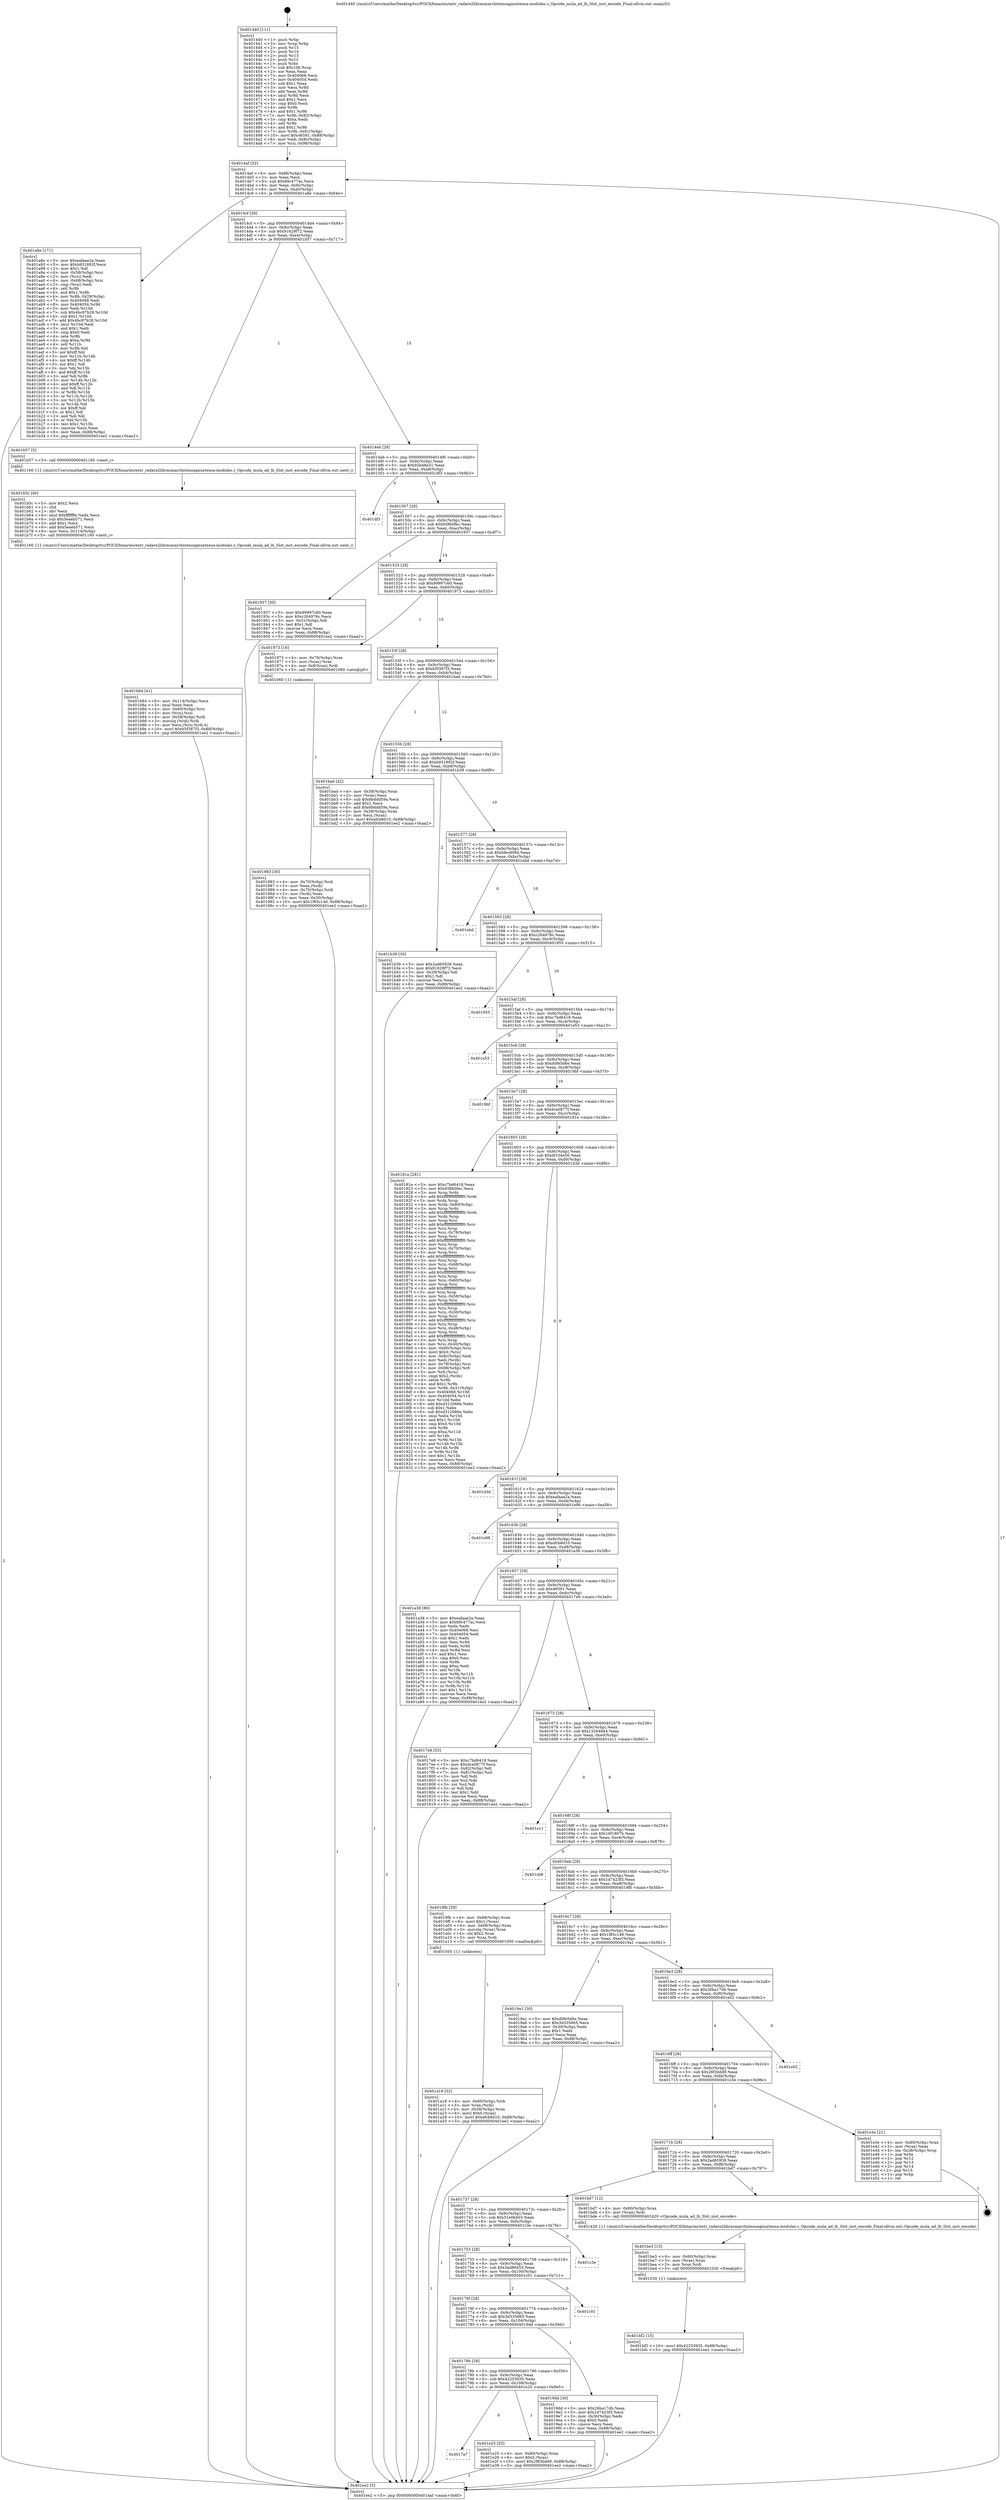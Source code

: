 digraph "0x401440" {
  label = "0x401440 (/mnt/c/Users/mathe/Desktop/tcc/POCII/binaries/extr_radare2librasmarchxtensagnuxtensa-modules.c_Opcode_mula_ad_lh_Slot_inst_encode_Final-ollvm.out::main(0))"
  labelloc = "t"
  node[shape=record]

  Entry [label="",width=0.3,height=0.3,shape=circle,fillcolor=black,style=filled]
  "0x4014af" [label="{
     0x4014af [32]\l
     | [instrs]\l
     &nbsp;&nbsp;0x4014af \<+6\>: mov -0x88(%rbp),%eax\l
     &nbsp;&nbsp;0x4014b5 \<+2\>: mov %eax,%ecx\l
     &nbsp;&nbsp;0x4014b7 \<+6\>: sub $0x89c477ac,%ecx\l
     &nbsp;&nbsp;0x4014bd \<+6\>: mov %eax,-0x9c(%rbp)\l
     &nbsp;&nbsp;0x4014c3 \<+6\>: mov %ecx,-0xa0(%rbp)\l
     &nbsp;&nbsp;0x4014c9 \<+6\>: je 0000000000401a8e \<main+0x64e\>\l
  }"]
  "0x401a8e" [label="{
     0x401a8e [171]\l
     | [instrs]\l
     &nbsp;&nbsp;0x401a8e \<+5\>: mov $0xeafaae2a,%eax\l
     &nbsp;&nbsp;0x401a93 \<+5\>: mov $0xb931892f,%ecx\l
     &nbsp;&nbsp;0x401a98 \<+2\>: mov $0x1,%dl\l
     &nbsp;&nbsp;0x401a9a \<+4\>: mov -0x58(%rbp),%rsi\l
     &nbsp;&nbsp;0x401a9e \<+2\>: mov (%rsi),%edi\l
     &nbsp;&nbsp;0x401aa0 \<+4\>: mov -0x68(%rbp),%rsi\l
     &nbsp;&nbsp;0x401aa4 \<+2\>: cmp (%rsi),%edi\l
     &nbsp;&nbsp;0x401aa6 \<+4\>: setl %r8b\l
     &nbsp;&nbsp;0x401aaa \<+4\>: and $0x1,%r8b\l
     &nbsp;&nbsp;0x401aae \<+4\>: mov %r8b,-0x29(%rbp)\l
     &nbsp;&nbsp;0x401ab2 \<+7\>: mov 0x404068,%edi\l
     &nbsp;&nbsp;0x401ab9 \<+8\>: mov 0x404054,%r9d\l
     &nbsp;&nbsp;0x401ac1 \<+3\>: mov %edi,%r10d\l
     &nbsp;&nbsp;0x401ac4 \<+7\>: sub $0x4bc97b28,%r10d\l
     &nbsp;&nbsp;0x401acb \<+4\>: sub $0x1,%r10d\l
     &nbsp;&nbsp;0x401acf \<+7\>: add $0x4bc97b28,%r10d\l
     &nbsp;&nbsp;0x401ad6 \<+4\>: imul %r10d,%edi\l
     &nbsp;&nbsp;0x401ada \<+3\>: and $0x1,%edi\l
     &nbsp;&nbsp;0x401add \<+3\>: cmp $0x0,%edi\l
     &nbsp;&nbsp;0x401ae0 \<+4\>: sete %r8b\l
     &nbsp;&nbsp;0x401ae4 \<+4\>: cmp $0xa,%r9d\l
     &nbsp;&nbsp;0x401ae8 \<+4\>: setl %r11b\l
     &nbsp;&nbsp;0x401aec \<+3\>: mov %r8b,%bl\l
     &nbsp;&nbsp;0x401aef \<+3\>: xor $0xff,%bl\l
     &nbsp;&nbsp;0x401af2 \<+3\>: mov %r11b,%r14b\l
     &nbsp;&nbsp;0x401af5 \<+4\>: xor $0xff,%r14b\l
     &nbsp;&nbsp;0x401af9 \<+3\>: xor $0x1,%dl\l
     &nbsp;&nbsp;0x401afc \<+3\>: mov %bl,%r15b\l
     &nbsp;&nbsp;0x401aff \<+4\>: and $0xff,%r15b\l
     &nbsp;&nbsp;0x401b03 \<+3\>: and %dl,%r8b\l
     &nbsp;&nbsp;0x401b06 \<+3\>: mov %r14b,%r12b\l
     &nbsp;&nbsp;0x401b09 \<+4\>: and $0xff,%r12b\l
     &nbsp;&nbsp;0x401b0d \<+3\>: and %dl,%r11b\l
     &nbsp;&nbsp;0x401b10 \<+3\>: or %r8b,%r15b\l
     &nbsp;&nbsp;0x401b13 \<+3\>: or %r11b,%r12b\l
     &nbsp;&nbsp;0x401b16 \<+3\>: xor %r12b,%r15b\l
     &nbsp;&nbsp;0x401b19 \<+3\>: or %r14b,%bl\l
     &nbsp;&nbsp;0x401b1c \<+3\>: xor $0xff,%bl\l
     &nbsp;&nbsp;0x401b1f \<+3\>: or $0x1,%dl\l
     &nbsp;&nbsp;0x401b22 \<+2\>: and %dl,%bl\l
     &nbsp;&nbsp;0x401b24 \<+3\>: or %bl,%r15b\l
     &nbsp;&nbsp;0x401b27 \<+4\>: test $0x1,%r15b\l
     &nbsp;&nbsp;0x401b2b \<+3\>: cmovne %ecx,%eax\l
     &nbsp;&nbsp;0x401b2e \<+6\>: mov %eax,-0x88(%rbp)\l
     &nbsp;&nbsp;0x401b34 \<+5\>: jmp 0000000000401ee2 \<main+0xaa2\>\l
  }"]
  "0x4014cf" [label="{
     0x4014cf [28]\l
     | [instrs]\l
     &nbsp;&nbsp;0x4014cf \<+5\>: jmp 00000000004014d4 \<main+0x94\>\l
     &nbsp;&nbsp;0x4014d4 \<+6\>: mov -0x9c(%rbp),%eax\l
     &nbsp;&nbsp;0x4014da \<+5\>: sub $0x91629f72,%eax\l
     &nbsp;&nbsp;0x4014df \<+6\>: mov %eax,-0xa4(%rbp)\l
     &nbsp;&nbsp;0x4014e5 \<+6\>: je 0000000000401b57 \<main+0x717\>\l
  }"]
  Exit [label="",width=0.3,height=0.3,shape=circle,fillcolor=black,style=filled,peripheries=2]
  "0x401b57" [label="{
     0x401b57 [5]\l
     | [instrs]\l
     &nbsp;&nbsp;0x401b57 \<+5\>: call 0000000000401160 \<next_i\>\l
     | [calls]\l
     &nbsp;&nbsp;0x401160 \{1\} (/mnt/c/Users/mathe/Desktop/tcc/POCII/binaries/extr_radare2librasmarchxtensagnuxtensa-modules.c_Opcode_mula_ad_lh_Slot_inst_encode_Final-ollvm.out::next_i)\l
  }"]
  "0x4014eb" [label="{
     0x4014eb [28]\l
     | [instrs]\l
     &nbsp;&nbsp;0x4014eb \<+5\>: jmp 00000000004014f0 \<main+0xb0\>\l
     &nbsp;&nbsp;0x4014f0 \<+6\>: mov -0x9c(%rbp),%eax\l
     &nbsp;&nbsp;0x4014f6 \<+5\>: sub $0x92b48e31,%eax\l
     &nbsp;&nbsp;0x4014fb \<+6\>: mov %eax,-0xa8(%rbp)\l
     &nbsp;&nbsp;0x401501 \<+6\>: je 0000000000401df3 \<main+0x9b3\>\l
  }"]
  "0x4017a7" [label="{
     0x4017a7\l
  }", style=dashed]
  "0x401df3" [label="{
     0x401df3\l
  }", style=dashed]
  "0x401507" [label="{
     0x401507 [28]\l
     | [instrs]\l
     &nbsp;&nbsp;0x401507 \<+5\>: jmp 000000000040150c \<main+0xcc\>\l
     &nbsp;&nbsp;0x40150c \<+6\>: mov -0x9c(%rbp),%eax\l
     &nbsp;&nbsp;0x401512 \<+5\>: sub $0x938b0fec,%eax\l
     &nbsp;&nbsp;0x401517 \<+6\>: mov %eax,-0xac(%rbp)\l
     &nbsp;&nbsp;0x40151d \<+6\>: je 0000000000401937 \<main+0x4f7\>\l
  }"]
  "0x401e25" [label="{
     0x401e25 [25]\l
     | [instrs]\l
     &nbsp;&nbsp;0x401e25 \<+4\>: mov -0x80(%rbp),%rax\l
     &nbsp;&nbsp;0x401e29 \<+6\>: movl $0x0,(%rax)\l
     &nbsp;&nbsp;0x401e2f \<+10\>: movl $0x28f3bdd9,-0x88(%rbp)\l
     &nbsp;&nbsp;0x401e39 \<+5\>: jmp 0000000000401ee2 \<main+0xaa2\>\l
  }"]
  "0x401937" [label="{
     0x401937 [30]\l
     | [instrs]\l
     &nbsp;&nbsp;0x401937 \<+5\>: mov $0x99997c60,%eax\l
     &nbsp;&nbsp;0x40193c \<+5\>: mov $0xc264976c,%ecx\l
     &nbsp;&nbsp;0x401941 \<+3\>: mov -0x31(%rbp),%dl\l
     &nbsp;&nbsp;0x401944 \<+3\>: test $0x1,%dl\l
     &nbsp;&nbsp;0x401947 \<+3\>: cmovne %ecx,%eax\l
     &nbsp;&nbsp;0x40194a \<+6\>: mov %eax,-0x88(%rbp)\l
     &nbsp;&nbsp;0x401950 \<+5\>: jmp 0000000000401ee2 \<main+0xaa2\>\l
  }"]
  "0x401523" [label="{
     0x401523 [28]\l
     | [instrs]\l
     &nbsp;&nbsp;0x401523 \<+5\>: jmp 0000000000401528 \<main+0xe8\>\l
     &nbsp;&nbsp;0x401528 \<+6\>: mov -0x9c(%rbp),%eax\l
     &nbsp;&nbsp;0x40152e \<+5\>: sub $0x99997c60,%eax\l
     &nbsp;&nbsp;0x401533 \<+6\>: mov %eax,-0xb0(%rbp)\l
     &nbsp;&nbsp;0x401539 \<+6\>: je 0000000000401973 \<main+0x533\>\l
  }"]
  "0x401bf2" [label="{
     0x401bf2 [15]\l
     | [instrs]\l
     &nbsp;&nbsp;0x401bf2 \<+10\>: movl $0x42253935,-0x88(%rbp)\l
     &nbsp;&nbsp;0x401bfc \<+5\>: jmp 0000000000401ee2 \<main+0xaa2\>\l
  }"]
  "0x401973" [label="{
     0x401973 [16]\l
     | [instrs]\l
     &nbsp;&nbsp;0x401973 \<+4\>: mov -0x78(%rbp),%rax\l
     &nbsp;&nbsp;0x401977 \<+3\>: mov (%rax),%rax\l
     &nbsp;&nbsp;0x40197a \<+4\>: mov 0x8(%rax),%rdi\l
     &nbsp;&nbsp;0x40197e \<+5\>: call 0000000000401060 \<atoi@plt\>\l
     | [calls]\l
     &nbsp;&nbsp;0x401060 \{1\} (unknown)\l
  }"]
  "0x40153f" [label="{
     0x40153f [28]\l
     | [instrs]\l
     &nbsp;&nbsp;0x40153f \<+5\>: jmp 0000000000401544 \<main+0x104\>\l
     &nbsp;&nbsp;0x401544 \<+6\>: mov -0x9c(%rbp),%eax\l
     &nbsp;&nbsp;0x40154a \<+5\>: sub $0xb5f387f3,%eax\l
     &nbsp;&nbsp;0x40154f \<+6\>: mov %eax,-0xb4(%rbp)\l
     &nbsp;&nbsp;0x401555 \<+6\>: je 0000000000401bad \<main+0x76d\>\l
  }"]
  "0x401be3" [label="{
     0x401be3 [15]\l
     | [instrs]\l
     &nbsp;&nbsp;0x401be3 \<+4\>: mov -0x60(%rbp),%rax\l
     &nbsp;&nbsp;0x401be7 \<+3\>: mov (%rax),%rax\l
     &nbsp;&nbsp;0x401bea \<+3\>: mov %rax,%rdi\l
     &nbsp;&nbsp;0x401bed \<+5\>: call 0000000000401030 \<free@plt\>\l
     | [calls]\l
     &nbsp;&nbsp;0x401030 \{1\} (unknown)\l
  }"]
  "0x401bad" [label="{
     0x401bad [42]\l
     | [instrs]\l
     &nbsp;&nbsp;0x401bad \<+4\>: mov -0x58(%rbp),%rax\l
     &nbsp;&nbsp;0x401bb1 \<+2\>: mov (%rax),%ecx\l
     &nbsp;&nbsp;0x401bb3 \<+6\>: sub $0x6bddd59a,%ecx\l
     &nbsp;&nbsp;0x401bb9 \<+3\>: add $0x1,%ecx\l
     &nbsp;&nbsp;0x401bbc \<+6\>: add $0x6bddd59a,%ecx\l
     &nbsp;&nbsp;0x401bc2 \<+4\>: mov -0x58(%rbp),%rax\l
     &nbsp;&nbsp;0x401bc6 \<+2\>: mov %ecx,(%rax)\l
     &nbsp;&nbsp;0x401bc8 \<+10\>: movl $0xefcb8d10,-0x88(%rbp)\l
     &nbsp;&nbsp;0x401bd2 \<+5\>: jmp 0000000000401ee2 \<main+0xaa2\>\l
  }"]
  "0x40155b" [label="{
     0x40155b [28]\l
     | [instrs]\l
     &nbsp;&nbsp;0x40155b \<+5\>: jmp 0000000000401560 \<main+0x120\>\l
     &nbsp;&nbsp;0x401560 \<+6\>: mov -0x9c(%rbp),%eax\l
     &nbsp;&nbsp;0x401566 \<+5\>: sub $0xb931892f,%eax\l
     &nbsp;&nbsp;0x40156b \<+6\>: mov %eax,-0xb8(%rbp)\l
     &nbsp;&nbsp;0x401571 \<+6\>: je 0000000000401b39 \<main+0x6f9\>\l
  }"]
  "0x401b84" [label="{
     0x401b84 [41]\l
     | [instrs]\l
     &nbsp;&nbsp;0x401b84 \<+6\>: mov -0x114(%rbp),%ecx\l
     &nbsp;&nbsp;0x401b8a \<+3\>: imul %eax,%ecx\l
     &nbsp;&nbsp;0x401b8d \<+4\>: mov -0x60(%rbp),%rsi\l
     &nbsp;&nbsp;0x401b91 \<+3\>: mov (%rsi),%rsi\l
     &nbsp;&nbsp;0x401b94 \<+4\>: mov -0x58(%rbp),%rdi\l
     &nbsp;&nbsp;0x401b98 \<+3\>: movslq (%rdi),%rdi\l
     &nbsp;&nbsp;0x401b9b \<+3\>: mov %ecx,(%rsi,%rdi,4)\l
     &nbsp;&nbsp;0x401b9e \<+10\>: movl $0xb5f387f3,-0x88(%rbp)\l
     &nbsp;&nbsp;0x401ba8 \<+5\>: jmp 0000000000401ee2 \<main+0xaa2\>\l
  }"]
  "0x401b39" [label="{
     0x401b39 [30]\l
     | [instrs]\l
     &nbsp;&nbsp;0x401b39 \<+5\>: mov $0x2ad65939,%eax\l
     &nbsp;&nbsp;0x401b3e \<+5\>: mov $0x91629f72,%ecx\l
     &nbsp;&nbsp;0x401b43 \<+3\>: mov -0x29(%rbp),%dl\l
     &nbsp;&nbsp;0x401b46 \<+3\>: test $0x1,%dl\l
     &nbsp;&nbsp;0x401b49 \<+3\>: cmovne %ecx,%eax\l
     &nbsp;&nbsp;0x401b4c \<+6\>: mov %eax,-0x88(%rbp)\l
     &nbsp;&nbsp;0x401b52 \<+5\>: jmp 0000000000401ee2 \<main+0xaa2\>\l
  }"]
  "0x401577" [label="{
     0x401577 [28]\l
     | [instrs]\l
     &nbsp;&nbsp;0x401577 \<+5\>: jmp 000000000040157c \<main+0x13c\>\l
     &nbsp;&nbsp;0x40157c \<+6\>: mov -0x9c(%rbp),%eax\l
     &nbsp;&nbsp;0x401582 \<+5\>: sub $0xbfecd094,%eax\l
     &nbsp;&nbsp;0x401587 \<+6\>: mov %eax,-0xbc(%rbp)\l
     &nbsp;&nbsp;0x40158d \<+6\>: je 0000000000401ebd \<main+0xa7d\>\l
  }"]
  "0x401b5c" [label="{
     0x401b5c [40]\l
     | [instrs]\l
     &nbsp;&nbsp;0x401b5c \<+5\>: mov $0x2,%ecx\l
     &nbsp;&nbsp;0x401b61 \<+1\>: cltd\l
     &nbsp;&nbsp;0x401b62 \<+2\>: idiv %ecx\l
     &nbsp;&nbsp;0x401b64 \<+6\>: imul $0xfffffffe,%edx,%ecx\l
     &nbsp;&nbsp;0x401b6a \<+6\>: sub $0x5eaeb571,%ecx\l
     &nbsp;&nbsp;0x401b70 \<+3\>: add $0x1,%ecx\l
     &nbsp;&nbsp;0x401b73 \<+6\>: add $0x5eaeb571,%ecx\l
     &nbsp;&nbsp;0x401b79 \<+6\>: mov %ecx,-0x114(%rbp)\l
     &nbsp;&nbsp;0x401b7f \<+5\>: call 0000000000401160 \<next_i\>\l
     | [calls]\l
     &nbsp;&nbsp;0x401160 \{1\} (/mnt/c/Users/mathe/Desktop/tcc/POCII/binaries/extr_radare2librasmarchxtensagnuxtensa-modules.c_Opcode_mula_ad_lh_Slot_inst_encode_Final-ollvm.out::next_i)\l
  }"]
  "0x401ebd" [label="{
     0x401ebd\l
  }", style=dashed]
  "0x401593" [label="{
     0x401593 [28]\l
     | [instrs]\l
     &nbsp;&nbsp;0x401593 \<+5\>: jmp 0000000000401598 \<main+0x158\>\l
     &nbsp;&nbsp;0x401598 \<+6\>: mov -0x9c(%rbp),%eax\l
     &nbsp;&nbsp;0x40159e \<+5\>: sub $0xc264976c,%eax\l
     &nbsp;&nbsp;0x4015a3 \<+6\>: mov %eax,-0xc0(%rbp)\l
     &nbsp;&nbsp;0x4015a9 \<+6\>: je 0000000000401955 \<main+0x515\>\l
  }"]
  "0x401a18" [label="{
     0x401a18 [32]\l
     | [instrs]\l
     &nbsp;&nbsp;0x401a18 \<+4\>: mov -0x60(%rbp),%rdi\l
     &nbsp;&nbsp;0x401a1c \<+3\>: mov %rax,(%rdi)\l
     &nbsp;&nbsp;0x401a1f \<+4\>: mov -0x58(%rbp),%rax\l
     &nbsp;&nbsp;0x401a23 \<+6\>: movl $0x0,(%rax)\l
     &nbsp;&nbsp;0x401a29 \<+10\>: movl $0xefcb8d10,-0x88(%rbp)\l
     &nbsp;&nbsp;0x401a33 \<+5\>: jmp 0000000000401ee2 \<main+0xaa2\>\l
  }"]
  "0x401955" [label="{
     0x401955\l
  }", style=dashed]
  "0x4015af" [label="{
     0x4015af [28]\l
     | [instrs]\l
     &nbsp;&nbsp;0x4015af \<+5\>: jmp 00000000004015b4 \<main+0x174\>\l
     &nbsp;&nbsp;0x4015b4 \<+6\>: mov -0x9c(%rbp),%eax\l
     &nbsp;&nbsp;0x4015ba \<+5\>: sub $0xc7bd6418,%eax\l
     &nbsp;&nbsp;0x4015bf \<+6\>: mov %eax,-0xc4(%rbp)\l
     &nbsp;&nbsp;0x4015c5 \<+6\>: je 0000000000401e53 \<main+0xa13\>\l
  }"]
  "0x40178b" [label="{
     0x40178b [28]\l
     | [instrs]\l
     &nbsp;&nbsp;0x40178b \<+5\>: jmp 0000000000401790 \<main+0x350\>\l
     &nbsp;&nbsp;0x401790 \<+6\>: mov -0x9c(%rbp),%eax\l
     &nbsp;&nbsp;0x401796 \<+5\>: sub $0x42253935,%eax\l
     &nbsp;&nbsp;0x40179b \<+6\>: mov %eax,-0x108(%rbp)\l
     &nbsp;&nbsp;0x4017a1 \<+6\>: je 0000000000401e25 \<main+0x9e5\>\l
  }"]
  "0x401e53" [label="{
     0x401e53\l
  }", style=dashed]
  "0x4015cb" [label="{
     0x4015cb [28]\l
     | [instrs]\l
     &nbsp;&nbsp;0x4015cb \<+5\>: jmp 00000000004015d0 \<main+0x190\>\l
     &nbsp;&nbsp;0x4015d0 \<+6\>: mov -0x9c(%rbp),%eax\l
     &nbsp;&nbsp;0x4015d6 \<+5\>: sub $0xd0fe5d6e,%eax\l
     &nbsp;&nbsp;0x4015db \<+6\>: mov %eax,-0xc8(%rbp)\l
     &nbsp;&nbsp;0x4015e1 \<+6\>: je 00000000004019bf \<main+0x57f\>\l
  }"]
  "0x4019dd" [label="{
     0x4019dd [30]\l
     | [instrs]\l
     &nbsp;&nbsp;0x4019dd \<+5\>: mov $0x26ba17db,%eax\l
     &nbsp;&nbsp;0x4019e2 \<+5\>: mov $0x1d7423f3,%ecx\l
     &nbsp;&nbsp;0x4019e7 \<+3\>: mov -0x30(%rbp),%edx\l
     &nbsp;&nbsp;0x4019ea \<+3\>: cmp $0x0,%edx\l
     &nbsp;&nbsp;0x4019ed \<+3\>: cmove %ecx,%eax\l
     &nbsp;&nbsp;0x4019f0 \<+6\>: mov %eax,-0x88(%rbp)\l
     &nbsp;&nbsp;0x4019f6 \<+5\>: jmp 0000000000401ee2 \<main+0xaa2\>\l
  }"]
  "0x4019bf" [label="{
     0x4019bf\l
  }", style=dashed]
  "0x4015e7" [label="{
     0x4015e7 [28]\l
     | [instrs]\l
     &nbsp;&nbsp;0x4015e7 \<+5\>: jmp 00000000004015ec \<main+0x1ac\>\l
     &nbsp;&nbsp;0x4015ec \<+6\>: mov -0x9c(%rbp),%eax\l
     &nbsp;&nbsp;0x4015f2 \<+5\>: sub $0xdca0877f,%eax\l
     &nbsp;&nbsp;0x4015f7 \<+6\>: mov %eax,-0xcc(%rbp)\l
     &nbsp;&nbsp;0x4015fd \<+6\>: je 000000000040181e \<main+0x3de\>\l
  }"]
  "0x40176f" [label="{
     0x40176f [28]\l
     | [instrs]\l
     &nbsp;&nbsp;0x40176f \<+5\>: jmp 0000000000401774 \<main+0x334\>\l
     &nbsp;&nbsp;0x401774 \<+6\>: mov -0x9c(%rbp),%eax\l
     &nbsp;&nbsp;0x40177a \<+5\>: sub $0x3d335665,%eax\l
     &nbsp;&nbsp;0x40177f \<+6\>: mov %eax,-0x104(%rbp)\l
     &nbsp;&nbsp;0x401785 \<+6\>: je 00000000004019dd \<main+0x59d\>\l
  }"]
  "0x40181e" [label="{
     0x40181e [281]\l
     | [instrs]\l
     &nbsp;&nbsp;0x40181e \<+5\>: mov $0xc7bd6418,%eax\l
     &nbsp;&nbsp;0x401823 \<+5\>: mov $0x938b0fec,%ecx\l
     &nbsp;&nbsp;0x401828 \<+3\>: mov %rsp,%rdx\l
     &nbsp;&nbsp;0x40182b \<+4\>: add $0xfffffffffffffff0,%rdx\l
     &nbsp;&nbsp;0x40182f \<+3\>: mov %rdx,%rsp\l
     &nbsp;&nbsp;0x401832 \<+4\>: mov %rdx,-0x80(%rbp)\l
     &nbsp;&nbsp;0x401836 \<+3\>: mov %rsp,%rdx\l
     &nbsp;&nbsp;0x401839 \<+4\>: add $0xfffffffffffffff0,%rdx\l
     &nbsp;&nbsp;0x40183d \<+3\>: mov %rdx,%rsp\l
     &nbsp;&nbsp;0x401840 \<+3\>: mov %rsp,%rsi\l
     &nbsp;&nbsp;0x401843 \<+4\>: add $0xfffffffffffffff0,%rsi\l
     &nbsp;&nbsp;0x401847 \<+3\>: mov %rsi,%rsp\l
     &nbsp;&nbsp;0x40184a \<+4\>: mov %rsi,-0x78(%rbp)\l
     &nbsp;&nbsp;0x40184e \<+3\>: mov %rsp,%rsi\l
     &nbsp;&nbsp;0x401851 \<+4\>: add $0xfffffffffffffff0,%rsi\l
     &nbsp;&nbsp;0x401855 \<+3\>: mov %rsi,%rsp\l
     &nbsp;&nbsp;0x401858 \<+4\>: mov %rsi,-0x70(%rbp)\l
     &nbsp;&nbsp;0x40185c \<+3\>: mov %rsp,%rsi\l
     &nbsp;&nbsp;0x40185f \<+4\>: add $0xfffffffffffffff0,%rsi\l
     &nbsp;&nbsp;0x401863 \<+3\>: mov %rsi,%rsp\l
     &nbsp;&nbsp;0x401866 \<+4\>: mov %rsi,-0x68(%rbp)\l
     &nbsp;&nbsp;0x40186a \<+3\>: mov %rsp,%rsi\l
     &nbsp;&nbsp;0x40186d \<+4\>: add $0xfffffffffffffff0,%rsi\l
     &nbsp;&nbsp;0x401871 \<+3\>: mov %rsi,%rsp\l
     &nbsp;&nbsp;0x401874 \<+4\>: mov %rsi,-0x60(%rbp)\l
     &nbsp;&nbsp;0x401878 \<+3\>: mov %rsp,%rsi\l
     &nbsp;&nbsp;0x40187b \<+4\>: add $0xfffffffffffffff0,%rsi\l
     &nbsp;&nbsp;0x40187f \<+3\>: mov %rsi,%rsp\l
     &nbsp;&nbsp;0x401882 \<+4\>: mov %rsi,-0x58(%rbp)\l
     &nbsp;&nbsp;0x401886 \<+3\>: mov %rsp,%rsi\l
     &nbsp;&nbsp;0x401889 \<+4\>: add $0xfffffffffffffff0,%rsi\l
     &nbsp;&nbsp;0x40188d \<+3\>: mov %rsi,%rsp\l
     &nbsp;&nbsp;0x401890 \<+4\>: mov %rsi,-0x50(%rbp)\l
     &nbsp;&nbsp;0x401894 \<+3\>: mov %rsp,%rsi\l
     &nbsp;&nbsp;0x401897 \<+4\>: add $0xfffffffffffffff0,%rsi\l
     &nbsp;&nbsp;0x40189b \<+3\>: mov %rsi,%rsp\l
     &nbsp;&nbsp;0x40189e \<+4\>: mov %rsi,-0x48(%rbp)\l
     &nbsp;&nbsp;0x4018a2 \<+3\>: mov %rsp,%rsi\l
     &nbsp;&nbsp;0x4018a5 \<+4\>: add $0xfffffffffffffff0,%rsi\l
     &nbsp;&nbsp;0x4018a9 \<+3\>: mov %rsi,%rsp\l
     &nbsp;&nbsp;0x4018ac \<+4\>: mov %rsi,-0x40(%rbp)\l
     &nbsp;&nbsp;0x4018b0 \<+4\>: mov -0x80(%rbp),%rsi\l
     &nbsp;&nbsp;0x4018b4 \<+6\>: movl $0x0,(%rsi)\l
     &nbsp;&nbsp;0x4018ba \<+6\>: mov -0x8c(%rbp),%edi\l
     &nbsp;&nbsp;0x4018c0 \<+2\>: mov %edi,(%rdx)\l
     &nbsp;&nbsp;0x4018c2 \<+4\>: mov -0x78(%rbp),%rsi\l
     &nbsp;&nbsp;0x4018c6 \<+7\>: mov -0x98(%rbp),%r8\l
     &nbsp;&nbsp;0x4018cd \<+3\>: mov %r8,(%rsi)\l
     &nbsp;&nbsp;0x4018d0 \<+3\>: cmpl $0x2,(%rdx)\l
     &nbsp;&nbsp;0x4018d3 \<+4\>: setne %r9b\l
     &nbsp;&nbsp;0x4018d7 \<+4\>: and $0x1,%r9b\l
     &nbsp;&nbsp;0x4018db \<+4\>: mov %r9b,-0x31(%rbp)\l
     &nbsp;&nbsp;0x4018df \<+8\>: mov 0x404068,%r10d\l
     &nbsp;&nbsp;0x4018e7 \<+8\>: mov 0x404054,%r11d\l
     &nbsp;&nbsp;0x4018ef \<+3\>: mov %r10d,%ebx\l
     &nbsp;&nbsp;0x4018f2 \<+6\>: add $0xd312066e,%ebx\l
     &nbsp;&nbsp;0x4018f8 \<+3\>: sub $0x1,%ebx\l
     &nbsp;&nbsp;0x4018fb \<+6\>: sub $0xd312066e,%ebx\l
     &nbsp;&nbsp;0x401901 \<+4\>: imul %ebx,%r10d\l
     &nbsp;&nbsp;0x401905 \<+4\>: and $0x1,%r10d\l
     &nbsp;&nbsp;0x401909 \<+4\>: cmp $0x0,%r10d\l
     &nbsp;&nbsp;0x40190d \<+4\>: sete %r9b\l
     &nbsp;&nbsp;0x401911 \<+4\>: cmp $0xa,%r11d\l
     &nbsp;&nbsp;0x401915 \<+4\>: setl %r14b\l
     &nbsp;&nbsp;0x401919 \<+3\>: mov %r9b,%r15b\l
     &nbsp;&nbsp;0x40191c \<+3\>: and %r14b,%r15b\l
     &nbsp;&nbsp;0x40191f \<+3\>: xor %r14b,%r9b\l
     &nbsp;&nbsp;0x401922 \<+3\>: or %r9b,%r15b\l
     &nbsp;&nbsp;0x401925 \<+4\>: test $0x1,%r15b\l
     &nbsp;&nbsp;0x401929 \<+3\>: cmovne %ecx,%eax\l
     &nbsp;&nbsp;0x40192c \<+6\>: mov %eax,-0x88(%rbp)\l
     &nbsp;&nbsp;0x401932 \<+5\>: jmp 0000000000401ee2 \<main+0xaa2\>\l
  }"]
  "0x401603" [label="{
     0x401603 [28]\l
     | [instrs]\l
     &nbsp;&nbsp;0x401603 \<+5\>: jmp 0000000000401608 \<main+0x1c8\>\l
     &nbsp;&nbsp;0x401608 \<+6\>: mov -0x9c(%rbp),%eax\l
     &nbsp;&nbsp;0x40160e \<+5\>: sub $0xdf104e56,%eax\l
     &nbsp;&nbsp;0x401613 \<+6\>: mov %eax,-0xd0(%rbp)\l
     &nbsp;&nbsp;0x401619 \<+6\>: je 0000000000401d3d \<main+0x8fd\>\l
  }"]
  "0x401c01" [label="{
     0x401c01\l
  }", style=dashed]
  "0x401d3d" [label="{
     0x401d3d\l
  }", style=dashed]
  "0x40161f" [label="{
     0x40161f [28]\l
     | [instrs]\l
     &nbsp;&nbsp;0x40161f \<+5\>: jmp 0000000000401624 \<main+0x1e4\>\l
     &nbsp;&nbsp;0x401624 \<+6\>: mov -0x9c(%rbp),%eax\l
     &nbsp;&nbsp;0x40162a \<+5\>: sub $0xeafaae2a,%eax\l
     &nbsp;&nbsp;0x40162f \<+6\>: mov %eax,-0xd4(%rbp)\l
     &nbsp;&nbsp;0x401635 \<+6\>: je 0000000000401e98 \<main+0xa58\>\l
  }"]
  "0x401753" [label="{
     0x401753 [28]\l
     | [instrs]\l
     &nbsp;&nbsp;0x401753 \<+5\>: jmp 0000000000401758 \<main+0x318\>\l
     &nbsp;&nbsp;0x401758 \<+6\>: mov -0x9c(%rbp),%eax\l
     &nbsp;&nbsp;0x40175e \<+5\>: sub $0x3ad86453,%eax\l
     &nbsp;&nbsp;0x401763 \<+6\>: mov %eax,-0x100(%rbp)\l
     &nbsp;&nbsp;0x401769 \<+6\>: je 0000000000401c01 \<main+0x7c1\>\l
  }"]
  "0x401e98" [label="{
     0x401e98\l
  }", style=dashed]
  "0x40163b" [label="{
     0x40163b [28]\l
     | [instrs]\l
     &nbsp;&nbsp;0x40163b \<+5\>: jmp 0000000000401640 \<main+0x200\>\l
     &nbsp;&nbsp;0x401640 \<+6\>: mov -0x9c(%rbp),%eax\l
     &nbsp;&nbsp;0x401646 \<+5\>: sub $0xefcb8d10,%eax\l
     &nbsp;&nbsp;0x40164b \<+6\>: mov %eax,-0xd8(%rbp)\l
     &nbsp;&nbsp;0x401651 \<+6\>: je 0000000000401a38 \<main+0x5f8\>\l
  }"]
  "0x401c3e" [label="{
     0x401c3e\l
  }", style=dashed]
  "0x401a38" [label="{
     0x401a38 [86]\l
     | [instrs]\l
     &nbsp;&nbsp;0x401a38 \<+5\>: mov $0xeafaae2a,%eax\l
     &nbsp;&nbsp;0x401a3d \<+5\>: mov $0x89c477ac,%ecx\l
     &nbsp;&nbsp;0x401a42 \<+2\>: xor %edx,%edx\l
     &nbsp;&nbsp;0x401a44 \<+7\>: mov 0x404068,%esi\l
     &nbsp;&nbsp;0x401a4b \<+7\>: mov 0x404054,%edi\l
     &nbsp;&nbsp;0x401a52 \<+3\>: sub $0x1,%edx\l
     &nbsp;&nbsp;0x401a55 \<+3\>: mov %esi,%r8d\l
     &nbsp;&nbsp;0x401a58 \<+3\>: add %edx,%r8d\l
     &nbsp;&nbsp;0x401a5b \<+4\>: imul %r8d,%esi\l
     &nbsp;&nbsp;0x401a5f \<+3\>: and $0x1,%esi\l
     &nbsp;&nbsp;0x401a62 \<+3\>: cmp $0x0,%esi\l
     &nbsp;&nbsp;0x401a65 \<+4\>: sete %r9b\l
     &nbsp;&nbsp;0x401a69 \<+3\>: cmp $0xa,%edi\l
     &nbsp;&nbsp;0x401a6c \<+4\>: setl %r10b\l
     &nbsp;&nbsp;0x401a70 \<+3\>: mov %r9b,%r11b\l
     &nbsp;&nbsp;0x401a73 \<+3\>: and %r10b,%r11b\l
     &nbsp;&nbsp;0x401a76 \<+3\>: xor %r10b,%r9b\l
     &nbsp;&nbsp;0x401a79 \<+3\>: or %r9b,%r11b\l
     &nbsp;&nbsp;0x401a7c \<+4\>: test $0x1,%r11b\l
     &nbsp;&nbsp;0x401a80 \<+3\>: cmovne %ecx,%eax\l
     &nbsp;&nbsp;0x401a83 \<+6\>: mov %eax,-0x88(%rbp)\l
     &nbsp;&nbsp;0x401a89 \<+5\>: jmp 0000000000401ee2 \<main+0xaa2\>\l
  }"]
  "0x401657" [label="{
     0x401657 [28]\l
     | [instrs]\l
     &nbsp;&nbsp;0x401657 \<+5\>: jmp 000000000040165c \<main+0x21c\>\l
     &nbsp;&nbsp;0x40165c \<+6\>: mov -0x9c(%rbp),%eax\l
     &nbsp;&nbsp;0x401662 \<+5\>: sub $0x46591,%eax\l
     &nbsp;&nbsp;0x401667 \<+6\>: mov %eax,-0xdc(%rbp)\l
     &nbsp;&nbsp;0x40166d \<+6\>: je 00000000004017e9 \<main+0x3a9\>\l
  }"]
  "0x401737" [label="{
     0x401737 [28]\l
     | [instrs]\l
     &nbsp;&nbsp;0x401737 \<+5\>: jmp 000000000040173c \<main+0x2fc\>\l
     &nbsp;&nbsp;0x40173c \<+6\>: mov -0x9c(%rbp),%eax\l
     &nbsp;&nbsp;0x401742 \<+5\>: sub $0x31e0b403,%eax\l
     &nbsp;&nbsp;0x401747 \<+6\>: mov %eax,-0xfc(%rbp)\l
     &nbsp;&nbsp;0x40174d \<+6\>: je 0000000000401c3e \<main+0x7fe\>\l
  }"]
  "0x4017e9" [label="{
     0x4017e9 [53]\l
     | [instrs]\l
     &nbsp;&nbsp;0x4017e9 \<+5\>: mov $0xc7bd6418,%eax\l
     &nbsp;&nbsp;0x4017ee \<+5\>: mov $0xdca0877f,%ecx\l
     &nbsp;&nbsp;0x4017f3 \<+6\>: mov -0x82(%rbp),%dl\l
     &nbsp;&nbsp;0x4017f9 \<+7\>: mov -0x81(%rbp),%sil\l
     &nbsp;&nbsp;0x401800 \<+3\>: mov %dl,%dil\l
     &nbsp;&nbsp;0x401803 \<+3\>: and %sil,%dil\l
     &nbsp;&nbsp;0x401806 \<+3\>: xor %sil,%dl\l
     &nbsp;&nbsp;0x401809 \<+3\>: or %dl,%dil\l
     &nbsp;&nbsp;0x40180c \<+4\>: test $0x1,%dil\l
     &nbsp;&nbsp;0x401810 \<+3\>: cmovne %ecx,%eax\l
     &nbsp;&nbsp;0x401813 \<+6\>: mov %eax,-0x88(%rbp)\l
     &nbsp;&nbsp;0x401819 \<+5\>: jmp 0000000000401ee2 \<main+0xaa2\>\l
  }"]
  "0x401673" [label="{
     0x401673 [28]\l
     | [instrs]\l
     &nbsp;&nbsp;0x401673 \<+5\>: jmp 0000000000401678 \<main+0x238\>\l
     &nbsp;&nbsp;0x401678 \<+6\>: mov -0x9c(%rbp),%eax\l
     &nbsp;&nbsp;0x40167e \<+5\>: sub $0x13264844,%eax\l
     &nbsp;&nbsp;0x401683 \<+6\>: mov %eax,-0xe0(%rbp)\l
     &nbsp;&nbsp;0x401689 \<+6\>: je 0000000000401e11 \<main+0x9d1\>\l
  }"]
  "0x401ee2" [label="{
     0x401ee2 [5]\l
     | [instrs]\l
     &nbsp;&nbsp;0x401ee2 \<+5\>: jmp 00000000004014af \<main+0x6f\>\l
  }"]
  "0x401440" [label="{
     0x401440 [111]\l
     | [instrs]\l
     &nbsp;&nbsp;0x401440 \<+1\>: push %rbp\l
     &nbsp;&nbsp;0x401441 \<+3\>: mov %rsp,%rbp\l
     &nbsp;&nbsp;0x401444 \<+2\>: push %r15\l
     &nbsp;&nbsp;0x401446 \<+2\>: push %r14\l
     &nbsp;&nbsp;0x401448 \<+2\>: push %r13\l
     &nbsp;&nbsp;0x40144a \<+2\>: push %r12\l
     &nbsp;&nbsp;0x40144c \<+1\>: push %rbx\l
     &nbsp;&nbsp;0x40144d \<+7\>: sub $0x108,%rsp\l
     &nbsp;&nbsp;0x401454 \<+2\>: xor %eax,%eax\l
     &nbsp;&nbsp;0x401456 \<+7\>: mov 0x404068,%ecx\l
     &nbsp;&nbsp;0x40145d \<+7\>: mov 0x404054,%edx\l
     &nbsp;&nbsp;0x401464 \<+3\>: sub $0x1,%eax\l
     &nbsp;&nbsp;0x401467 \<+3\>: mov %ecx,%r8d\l
     &nbsp;&nbsp;0x40146a \<+3\>: add %eax,%r8d\l
     &nbsp;&nbsp;0x40146d \<+4\>: imul %r8d,%ecx\l
     &nbsp;&nbsp;0x401471 \<+3\>: and $0x1,%ecx\l
     &nbsp;&nbsp;0x401474 \<+3\>: cmp $0x0,%ecx\l
     &nbsp;&nbsp;0x401477 \<+4\>: sete %r9b\l
     &nbsp;&nbsp;0x40147b \<+4\>: and $0x1,%r9b\l
     &nbsp;&nbsp;0x40147f \<+7\>: mov %r9b,-0x82(%rbp)\l
     &nbsp;&nbsp;0x401486 \<+3\>: cmp $0xa,%edx\l
     &nbsp;&nbsp;0x401489 \<+4\>: setl %r9b\l
     &nbsp;&nbsp;0x40148d \<+4\>: and $0x1,%r9b\l
     &nbsp;&nbsp;0x401491 \<+7\>: mov %r9b,-0x81(%rbp)\l
     &nbsp;&nbsp;0x401498 \<+10\>: movl $0x46591,-0x88(%rbp)\l
     &nbsp;&nbsp;0x4014a2 \<+6\>: mov %edi,-0x8c(%rbp)\l
     &nbsp;&nbsp;0x4014a8 \<+7\>: mov %rsi,-0x98(%rbp)\l
  }"]
  "0x401bd7" [label="{
     0x401bd7 [12]\l
     | [instrs]\l
     &nbsp;&nbsp;0x401bd7 \<+4\>: mov -0x60(%rbp),%rax\l
     &nbsp;&nbsp;0x401bdb \<+3\>: mov (%rax),%rdi\l
     &nbsp;&nbsp;0x401bde \<+5\>: call 0000000000401420 \<Opcode_mula_ad_lh_Slot_inst_encode\>\l
     | [calls]\l
     &nbsp;&nbsp;0x401420 \{1\} (/mnt/c/Users/mathe/Desktop/tcc/POCII/binaries/extr_radare2librasmarchxtensagnuxtensa-modules.c_Opcode_mula_ad_lh_Slot_inst_encode_Final-ollvm.out::Opcode_mula_ad_lh_Slot_inst_encode)\l
  }"]
  "0x401983" [label="{
     0x401983 [30]\l
     | [instrs]\l
     &nbsp;&nbsp;0x401983 \<+4\>: mov -0x70(%rbp),%rdi\l
     &nbsp;&nbsp;0x401987 \<+2\>: mov %eax,(%rdi)\l
     &nbsp;&nbsp;0x401989 \<+4\>: mov -0x70(%rbp),%rdi\l
     &nbsp;&nbsp;0x40198d \<+2\>: mov (%rdi),%eax\l
     &nbsp;&nbsp;0x40198f \<+3\>: mov %eax,-0x30(%rbp)\l
     &nbsp;&nbsp;0x401992 \<+10\>: movl $0x1f85c146,-0x88(%rbp)\l
     &nbsp;&nbsp;0x40199c \<+5\>: jmp 0000000000401ee2 \<main+0xaa2\>\l
  }"]
  "0x40171b" [label="{
     0x40171b [28]\l
     | [instrs]\l
     &nbsp;&nbsp;0x40171b \<+5\>: jmp 0000000000401720 \<main+0x2e0\>\l
     &nbsp;&nbsp;0x401720 \<+6\>: mov -0x9c(%rbp),%eax\l
     &nbsp;&nbsp;0x401726 \<+5\>: sub $0x2ad65939,%eax\l
     &nbsp;&nbsp;0x40172b \<+6\>: mov %eax,-0xf8(%rbp)\l
     &nbsp;&nbsp;0x401731 \<+6\>: je 0000000000401bd7 \<main+0x797\>\l
  }"]
  "0x401e11" [label="{
     0x401e11\l
  }", style=dashed]
  "0x40168f" [label="{
     0x40168f [28]\l
     | [instrs]\l
     &nbsp;&nbsp;0x40168f \<+5\>: jmp 0000000000401694 \<main+0x254\>\l
     &nbsp;&nbsp;0x401694 \<+6\>: mov -0x9c(%rbp),%eax\l
     &nbsp;&nbsp;0x40169a \<+5\>: sub $0x16f1807b,%eax\l
     &nbsp;&nbsp;0x40169f \<+6\>: mov %eax,-0xe4(%rbp)\l
     &nbsp;&nbsp;0x4016a5 \<+6\>: je 0000000000401cb8 \<main+0x878\>\l
  }"]
  "0x401e3e" [label="{
     0x401e3e [21]\l
     | [instrs]\l
     &nbsp;&nbsp;0x401e3e \<+4\>: mov -0x80(%rbp),%rax\l
     &nbsp;&nbsp;0x401e42 \<+2\>: mov (%rax),%eax\l
     &nbsp;&nbsp;0x401e44 \<+4\>: lea -0x28(%rbp),%rsp\l
     &nbsp;&nbsp;0x401e48 \<+1\>: pop %rbx\l
     &nbsp;&nbsp;0x401e49 \<+2\>: pop %r12\l
     &nbsp;&nbsp;0x401e4b \<+2\>: pop %r13\l
     &nbsp;&nbsp;0x401e4d \<+2\>: pop %r14\l
     &nbsp;&nbsp;0x401e4f \<+2\>: pop %r15\l
     &nbsp;&nbsp;0x401e51 \<+1\>: pop %rbp\l
     &nbsp;&nbsp;0x401e52 \<+1\>: ret\l
  }"]
  "0x401cb8" [label="{
     0x401cb8\l
  }", style=dashed]
  "0x4016ab" [label="{
     0x4016ab [28]\l
     | [instrs]\l
     &nbsp;&nbsp;0x4016ab \<+5\>: jmp 00000000004016b0 \<main+0x270\>\l
     &nbsp;&nbsp;0x4016b0 \<+6\>: mov -0x9c(%rbp),%eax\l
     &nbsp;&nbsp;0x4016b6 \<+5\>: sub $0x1d7423f3,%eax\l
     &nbsp;&nbsp;0x4016bb \<+6\>: mov %eax,-0xe8(%rbp)\l
     &nbsp;&nbsp;0x4016c1 \<+6\>: je 00000000004019fb \<main+0x5bb\>\l
  }"]
  "0x4016ff" [label="{
     0x4016ff [28]\l
     | [instrs]\l
     &nbsp;&nbsp;0x4016ff \<+5\>: jmp 0000000000401704 \<main+0x2c4\>\l
     &nbsp;&nbsp;0x401704 \<+6\>: mov -0x9c(%rbp),%eax\l
     &nbsp;&nbsp;0x40170a \<+5\>: sub $0x28f3bdd9,%eax\l
     &nbsp;&nbsp;0x40170f \<+6\>: mov %eax,-0xf4(%rbp)\l
     &nbsp;&nbsp;0x401715 \<+6\>: je 0000000000401e3e \<main+0x9fe\>\l
  }"]
  "0x4019fb" [label="{
     0x4019fb [29]\l
     | [instrs]\l
     &nbsp;&nbsp;0x4019fb \<+4\>: mov -0x68(%rbp),%rax\l
     &nbsp;&nbsp;0x4019ff \<+6\>: movl $0x1,(%rax)\l
     &nbsp;&nbsp;0x401a05 \<+4\>: mov -0x68(%rbp),%rax\l
     &nbsp;&nbsp;0x401a09 \<+3\>: movslq (%rax),%rax\l
     &nbsp;&nbsp;0x401a0c \<+4\>: shl $0x2,%rax\l
     &nbsp;&nbsp;0x401a10 \<+3\>: mov %rax,%rdi\l
     &nbsp;&nbsp;0x401a13 \<+5\>: call 0000000000401050 \<malloc@plt\>\l
     | [calls]\l
     &nbsp;&nbsp;0x401050 \{1\} (unknown)\l
  }"]
  "0x4016c7" [label="{
     0x4016c7 [28]\l
     | [instrs]\l
     &nbsp;&nbsp;0x4016c7 \<+5\>: jmp 00000000004016cc \<main+0x28c\>\l
     &nbsp;&nbsp;0x4016cc \<+6\>: mov -0x9c(%rbp),%eax\l
     &nbsp;&nbsp;0x4016d2 \<+5\>: sub $0x1f85c146,%eax\l
     &nbsp;&nbsp;0x4016d7 \<+6\>: mov %eax,-0xec(%rbp)\l
     &nbsp;&nbsp;0x4016dd \<+6\>: je 00000000004019a1 \<main+0x561\>\l
  }"]
  "0x401e02" [label="{
     0x401e02\l
  }", style=dashed]
  "0x4019a1" [label="{
     0x4019a1 [30]\l
     | [instrs]\l
     &nbsp;&nbsp;0x4019a1 \<+5\>: mov $0xd0fe5d6e,%eax\l
     &nbsp;&nbsp;0x4019a6 \<+5\>: mov $0x3d335665,%ecx\l
     &nbsp;&nbsp;0x4019ab \<+3\>: mov -0x30(%rbp),%edx\l
     &nbsp;&nbsp;0x4019ae \<+3\>: cmp $0x1,%edx\l
     &nbsp;&nbsp;0x4019b1 \<+3\>: cmovl %ecx,%eax\l
     &nbsp;&nbsp;0x4019b4 \<+6\>: mov %eax,-0x88(%rbp)\l
     &nbsp;&nbsp;0x4019ba \<+5\>: jmp 0000000000401ee2 \<main+0xaa2\>\l
  }"]
  "0x4016e3" [label="{
     0x4016e3 [28]\l
     | [instrs]\l
     &nbsp;&nbsp;0x4016e3 \<+5\>: jmp 00000000004016e8 \<main+0x2a8\>\l
     &nbsp;&nbsp;0x4016e8 \<+6\>: mov -0x9c(%rbp),%eax\l
     &nbsp;&nbsp;0x4016ee \<+5\>: sub $0x26ba17db,%eax\l
     &nbsp;&nbsp;0x4016f3 \<+6\>: mov %eax,-0xf0(%rbp)\l
     &nbsp;&nbsp;0x4016f9 \<+6\>: je 0000000000401e02 \<main+0x9c2\>\l
  }"]
  Entry -> "0x401440" [label=" 1"]
  "0x4014af" -> "0x401a8e" [label=" 2"]
  "0x4014af" -> "0x4014cf" [label=" 16"]
  "0x401e3e" -> Exit [label=" 1"]
  "0x4014cf" -> "0x401b57" [label=" 1"]
  "0x4014cf" -> "0x4014eb" [label=" 15"]
  "0x401e25" -> "0x401ee2" [label=" 1"]
  "0x4014eb" -> "0x401df3" [label=" 0"]
  "0x4014eb" -> "0x401507" [label=" 15"]
  "0x40178b" -> "0x4017a7" [label=" 0"]
  "0x401507" -> "0x401937" [label=" 1"]
  "0x401507" -> "0x401523" [label=" 14"]
  "0x40178b" -> "0x401e25" [label=" 1"]
  "0x401523" -> "0x401973" [label=" 1"]
  "0x401523" -> "0x40153f" [label=" 13"]
  "0x401bf2" -> "0x401ee2" [label=" 1"]
  "0x40153f" -> "0x401bad" [label=" 1"]
  "0x40153f" -> "0x40155b" [label=" 12"]
  "0x401be3" -> "0x401bf2" [label=" 1"]
  "0x40155b" -> "0x401b39" [label=" 2"]
  "0x40155b" -> "0x401577" [label=" 10"]
  "0x401bd7" -> "0x401be3" [label=" 1"]
  "0x401577" -> "0x401ebd" [label=" 0"]
  "0x401577" -> "0x401593" [label=" 10"]
  "0x401bad" -> "0x401ee2" [label=" 1"]
  "0x401593" -> "0x401955" [label=" 0"]
  "0x401593" -> "0x4015af" [label=" 10"]
  "0x401b84" -> "0x401ee2" [label=" 1"]
  "0x4015af" -> "0x401e53" [label=" 0"]
  "0x4015af" -> "0x4015cb" [label=" 10"]
  "0x401b5c" -> "0x401b84" [label=" 1"]
  "0x4015cb" -> "0x4019bf" [label=" 0"]
  "0x4015cb" -> "0x4015e7" [label=" 10"]
  "0x401b57" -> "0x401b5c" [label=" 1"]
  "0x4015e7" -> "0x40181e" [label=" 1"]
  "0x4015e7" -> "0x401603" [label=" 9"]
  "0x401a8e" -> "0x401ee2" [label=" 2"]
  "0x401603" -> "0x401d3d" [label=" 0"]
  "0x401603" -> "0x40161f" [label=" 9"]
  "0x401a38" -> "0x401ee2" [label=" 2"]
  "0x40161f" -> "0x401e98" [label=" 0"]
  "0x40161f" -> "0x40163b" [label=" 9"]
  "0x4019fb" -> "0x401a18" [label=" 1"]
  "0x40163b" -> "0x401a38" [label=" 2"]
  "0x40163b" -> "0x401657" [label=" 7"]
  "0x4019dd" -> "0x401ee2" [label=" 1"]
  "0x401657" -> "0x4017e9" [label=" 1"]
  "0x401657" -> "0x401673" [label=" 6"]
  "0x4017e9" -> "0x401ee2" [label=" 1"]
  "0x401440" -> "0x4014af" [label=" 1"]
  "0x401ee2" -> "0x4014af" [label=" 17"]
  "0x40176f" -> "0x4019dd" [label=" 1"]
  "0x40181e" -> "0x401ee2" [label=" 1"]
  "0x401937" -> "0x401ee2" [label=" 1"]
  "0x401973" -> "0x401983" [label=" 1"]
  "0x401983" -> "0x401ee2" [label=" 1"]
  "0x401b39" -> "0x401ee2" [label=" 2"]
  "0x401673" -> "0x401e11" [label=" 0"]
  "0x401673" -> "0x40168f" [label=" 6"]
  "0x401753" -> "0x401c01" [label=" 0"]
  "0x40168f" -> "0x401cb8" [label=" 0"]
  "0x40168f" -> "0x4016ab" [label=" 6"]
  "0x401a18" -> "0x401ee2" [label=" 1"]
  "0x4016ab" -> "0x4019fb" [label=" 1"]
  "0x4016ab" -> "0x4016c7" [label=" 5"]
  "0x401737" -> "0x401c3e" [label=" 0"]
  "0x4016c7" -> "0x4019a1" [label=" 1"]
  "0x4016c7" -> "0x4016e3" [label=" 4"]
  "0x4019a1" -> "0x401ee2" [label=" 1"]
  "0x40176f" -> "0x40178b" [label=" 1"]
  "0x4016e3" -> "0x401e02" [label=" 0"]
  "0x4016e3" -> "0x4016ff" [label=" 4"]
  "0x401737" -> "0x401753" [label=" 2"]
  "0x4016ff" -> "0x401e3e" [label=" 1"]
  "0x4016ff" -> "0x40171b" [label=" 3"]
  "0x401753" -> "0x40176f" [label=" 2"]
  "0x40171b" -> "0x401bd7" [label=" 1"]
  "0x40171b" -> "0x401737" [label=" 2"]
}
